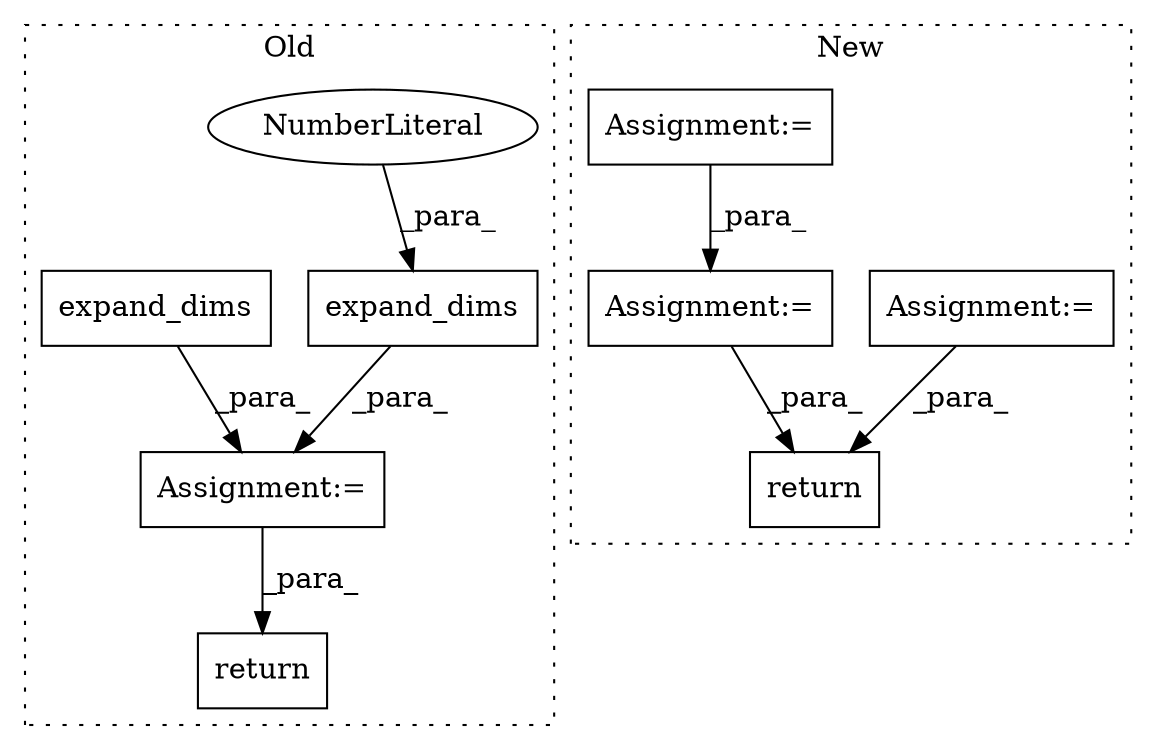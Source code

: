 digraph G {
subgraph cluster0 {
1 [label="expand_dims" a="32" s="2151,2205" l="12,1" shape="box"];
3 [label="NumberLiteral" a="34" s="2204" l="1" shape="ellipse"];
4 [label="return" a="41" s="2526" l="7" shape="box"];
6 [label="Assignment:=" a="7" s="2285" l="1" shape="box"];
9 [label="expand_dims" a="32" s="2065,2102" l="12,1" shape="box"];
label = "Old";
style="dotted";
}
subgraph cluster1 {
2 [label="return" a="41" s="8141" l="7" shape="box"];
5 [label="Assignment:=" a="7" s="7839" l="1" shape="box"];
7 [label="Assignment:=" a="7" s="8095" l="1" shape="box"];
8 [label="Assignment:=" a="7" s="7744" l="1" shape="box"];
label = "New";
style="dotted";
}
1 -> 6 [label="_para_"];
3 -> 1 [label="_para_"];
5 -> 2 [label="_para_"];
6 -> 4 [label="_para_"];
7 -> 2 [label="_para_"];
8 -> 5 [label="_para_"];
9 -> 6 [label="_para_"];
}